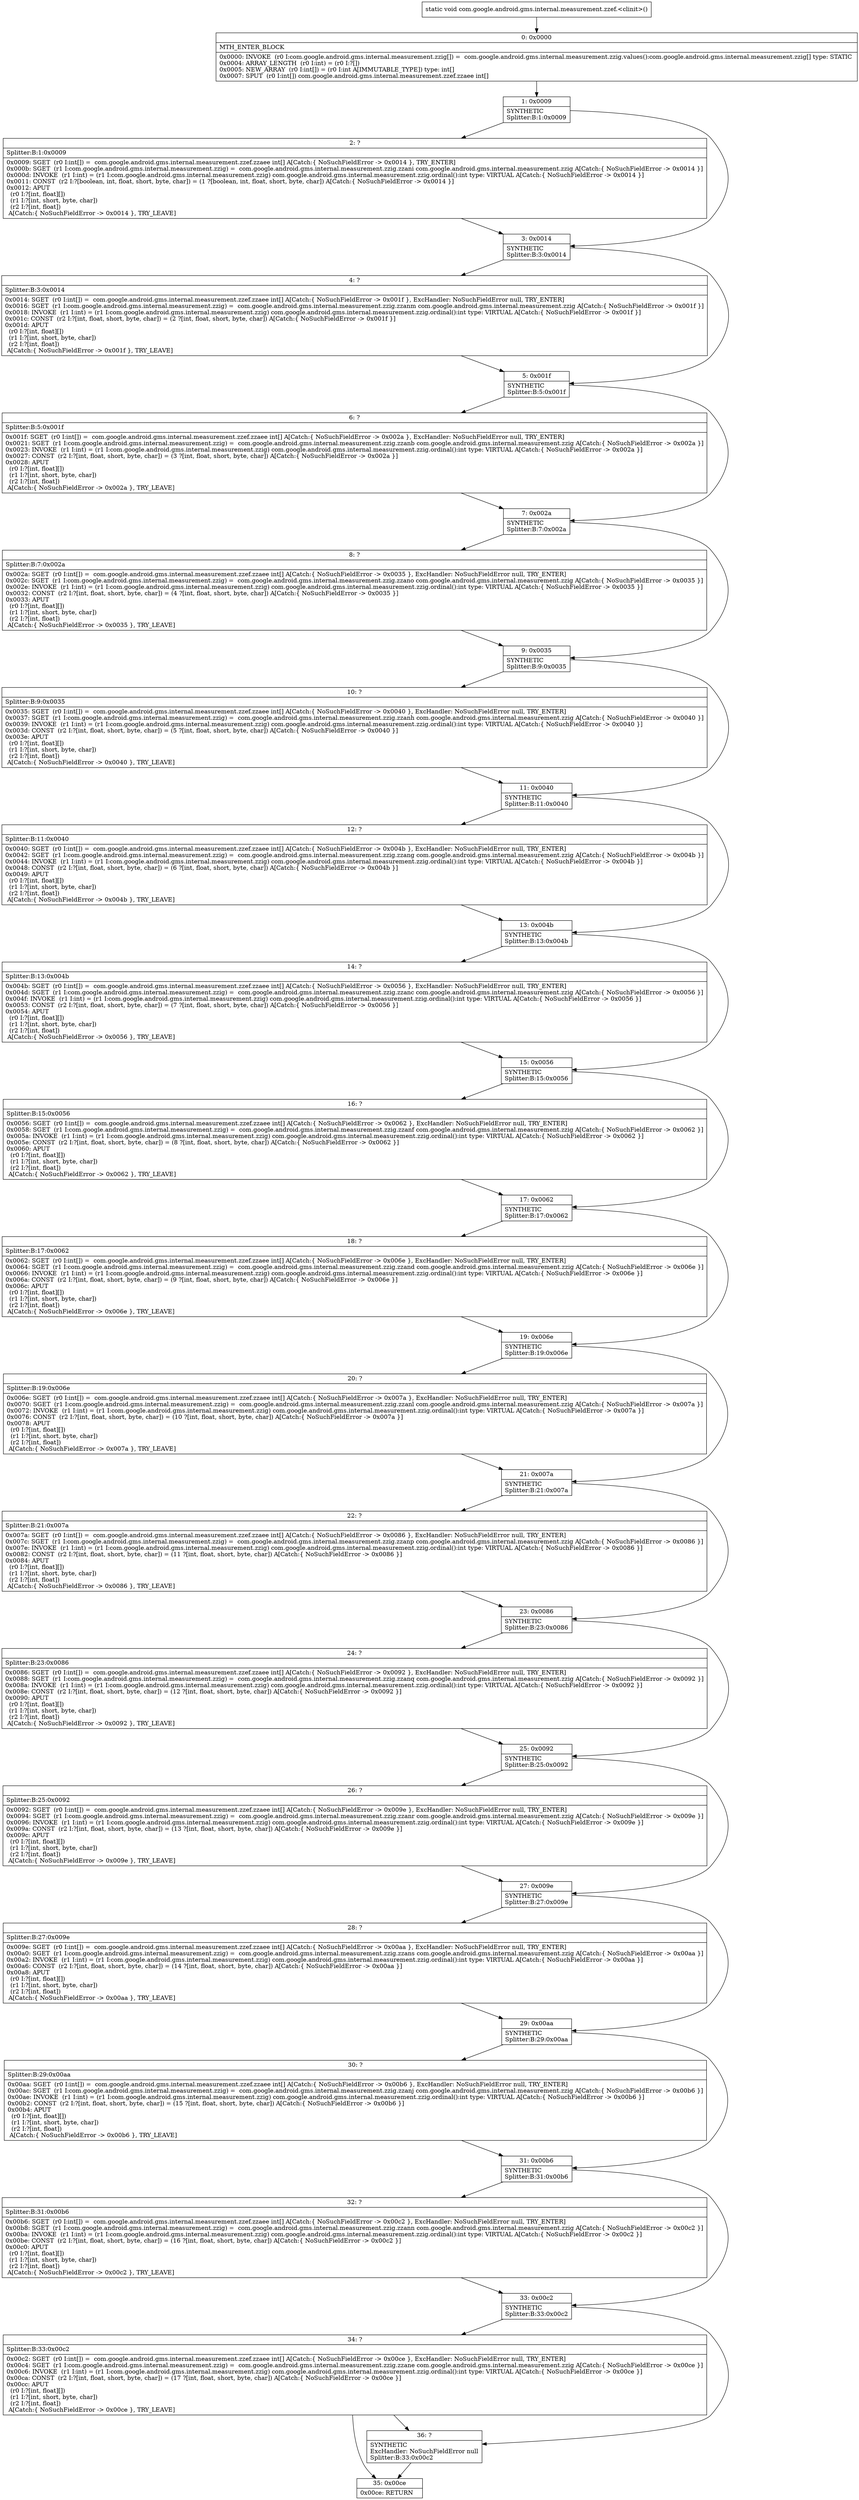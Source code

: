 digraph "CFG forcom.google.android.gms.internal.measurement.zzef.\<clinit\>()V" {
Node_0 [shape=record,label="{0\:\ 0x0000|MTH_ENTER_BLOCK\l|0x0000: INVOKE  (r0 I:com.google.android.gms.internal.measurement.zzig[]) =  com.google.android.gms.internal.measurement.zzig.values():com.google.android.gms.internal.measurement.zzig[] type: STATIC \l0x0004: ARRAY_LENGTH  (r0 I:int) = (r0 I:?[]) \l0x0005: NEW_ARRAY  (r0 I:int[]) = (r0 I:int A[IMMUTABLE_TYPE]) type: int[] \l0x0007: SPUT  (r0 I:int[]) com.google.android.gms.internal.measurement.zzef.zzaee int[] \l}"];
Node_1 [shape=record,label="{1\:\ 0x0009|SYNTHETIC\lSplitter:B:1:0x0009\l}"];
Node_2 [shape=record,label="{2\:\ ?|Splitter:B:1:0x0009\l|0x0009: SGET  (r0 I:int[]) =  com.google.android.gms.internal.measurement.zzef.zzaee int[] A[Catch:\{ NoSuchFieldError \-\> 0x0014 \}, TRY_ENTER]\l0x000b: SGET  (r1 I:com.google.android.gms.internal.measurement.zzig) =  com.google.android.gms.internal.measurement.zzig.zzani com.google.android.gms.internal.measurement.zzig A[Catch:\{ NoSuchFieldError \-\> 0x0014 \}]\l0x000d: INVOKE  (r1 I:int) = (r1 I:com.google.android.gms.internal.measurement.zzig) com.google.android.gms.internal.measurement.zzig.ordinal():int type: VIRTUAL A[Catch:\{ NoSuchFieldError \-\> 0x0014 \}]\l0x0011: CONST  (r2 I:?[boolean, int, float, short, byte, char]) = (1 ?[boolean, int, float, short, byte, char]) A[Catch:\{ NoSuchFieldError \-\> 0x0014 \}]\l0x0012: APUT  \l  (r0 I:?[int, float][])\l  (r1 I:?[int, short, byte, char])\l  (r2 I:?[int, float])\l A[Catch:\{ NoSuchFieldError \-\> 0x0014 \}, TRY_LEAVE]\l}"];
Node_3 [shape=record,label="{3\:\ 0x0014|SYNTHETIC\lSplitter:B:3:0x0014\l}"];
Node_4 [shape=record,label="{4\:\ ?|Splitter:B:3:0x0014\l|0x0014: SGET  (r0 I:int[]) =  com.google.android.gms.internal.measurement.zzef.zzaee int[] A[Catch:\{ NoSuchFieldError \-\> 0x001f \}, ExcHandler: NoSuchFieldError null, TRY_ENTER]\l0x0016: SGET  (r1 I:com.google.android.gms.internal.measurement.zzig) =  com.google.android.gms.internal.measurement.zzig.zzanm com.google.android.gms.internal.measurement.zzig A[Catch:\{ NoSuchFieldError \-\> 0x001f \}]\l0x0018: INVOKE  (r1 I:int) = (r1 I:com.google.android.gms.internal.measurement.zzig) com.google.android.gms.internal.measurement.zzig.ordinal():int type: VIRTUAL A[Catch:\{ NoSuchFieldError \-\> 0x001f \}]\l0x001c: CONST  (r2 I:?[int, float, short, byte, char]) = (2 ?[int, float, short, byte, char]) A[Catch:\{ NoSuchFieldError \-\> 0x001f \}]\l0x001d: APUT  \l  (r0 I:?[int, float][])\l  (r1 I:?[int, short, byte, char])\l  (r2 I:?[int, float])\l A[Catch:\{ NoSuchFieldError \-\> 0x001f \}, TRY_LEAVE]\l}"];
Node_5 [shape=record,label="{5\:\ 0x001f|SYNTHETIC\lSplitter:B:5:0x001f\l}"];
Node_6 [shape=record,label="{6\:\ ?|Splitter:B:5:0x001f\l|0x001f: SGET  (r0 I:int[]) =  com.google.android.gms.internal.measurement.zzef.zzaee int[] A[Catch:\{ NoSuchFieldError \-\> 0x002a \}, ExcHandler: NoSuchFieldError null, TRY_ENTER]\l0x0021: SGET  (r1 I:com.google.android.gms.internal.measurement.zzig) =  com.google.android.gms.internal.measurement.zzig.zzanb com.google.android.gms.internal.measurement.zzig A[Catch:\{ NoSuchFieldError \-\> 0x002a \}]\l0x0023: INVOKE  (r1 I:int) = (r1 I:com.google.android.gms.internal.measurement.zzig) com.google.android.gms.internal.measurement.zzig.ordinal():int type: VIRTUAL A[Catch:\{ NoSuchFieldError \-\> 0x002a \}]\l0x0027: CONST  (r2 I:?[int, float, short, byte, char]) = (3 ?[int, float, short, byte, char]) A[Catch:\{ NoSuchFieldError \-\> 0x002a \}]\l0x0028: APUT  \l  (r0 I:?[int, float][])\l  (r1 I:?[int, short, byte, char])\l  (r2 I:?[int, float])\l A[Catch:\{ NoSuchFieldError \-\> 0x002a \}, TRY_LEAVE]\l}"];
Node_7 [shape=record,label="{7\:\ 0x002a|SYNTHETIC\lSplitter:B:7:0x002a\l}"];
Node_8 [shape=record,label="{8\:\ ?|Splitter:B:7:0x002a\l|0x002a: SGET  (r0 I:int[]) =  com.google.android.gms.internal.measurement.zzef.zzaee int[] A[Catch:\{ NoSuchFieldError \-\> 0x0035 \}, ExcHandler: NoSuchFieldError null, TRY_ENTER]\l0x002c: SGET  (r1 I:com.google.android.gms.internal.measurement.zzig) =  com.google.android.gms.internal.measurement.zzig.zzano com.google.android.gms.internal.measurement.zzig A[Catch:\{ NoSuchFieldError \-\> 0x0035 \}]\l0x002e: INVOKE  (r1 I:int) = (r1 I:com.google.android.gms.internal.measurement.zzig) com.google.android.gms.internal.measurement.zzig.ordinal():int type: VIRTUAL A[Catch:\{ NoSuchFieldError \-\> 0x0035 \}]\l0x0032: CONST  (r2 I:?[int, float, short, byte, char]) = (4 ?[int, float, short, byte, char]) A[Catch:\{ NoSuchFieldError \-\> 0x0035 \}]\l0x0033: APUT  \l  (r0 I:?[int, float][])\l  (r1 I:?[int, short, byte, char])\l  (r2 I:?[int, float])\l A[Catch:\{ NoSuchFieldError \-\> 0x0035 \}, TRY_LEAVE]\l}"];
Node_9 [shape=record,label="{9\:\ 0x0035|SYNTHETIC\lSplitter:B:9:0x0035\l}"];
Node_10 [shape=record,label="{10\:\ ?|Splitter:B:9:0x0035\l|0x0035: SGET  (r0 I:int[]) =  com.google.android.gms.internal.measurement.zzef.zzaee int[] A[Catch:\{ NoSuchFieldError \-\> 0x0040 \}, ExcHandler: NoSuchFieldError null, TRY_ENTER]\l0x0037: SGET  (r1 I:com.google.android.gms.internal.measurement.zzig) =  com.google.android.gms.internal.measurement.zzig.zzanh com.google.android.gms.internal.measurement.zzig A[Catch:\{ NoSuchFieldError \-\> 0x0040 \}]\l0x0039: INVOKE  (r1 I:int) = (r1 I:com.google.android.gms.internal.measurement.zzig) com.google.android.gms.internal.measurement.zzig.ordinal():int type: VIRTUAL A[Catch:\{ NoSuchFieldError \-\> 0x0040 \}]\l0x003d: CONST  (r2 I:?[int, float, short, byte, char]) = (5 ?[int, float, short, byte, char]) A[Catch:\{ NoSuchFieldError \-\> 0x0040 \}]\l0x003e: APUT  \l  (r0 I:?[int, float][])\l  (r1 I:?[int, short, byte, char])\l  (r2 I:?[int, float])\l A[Catch:\{ NoSuchFieldError \-\> 0x0040 \}, TRY_LEAVE]\l}"];
Node_11 [shape=record,label="{11\:\ 0x0040|SYNTHETIC\lSplitter:B:11:0x0040\l}"];
Node_12 [shape=record,label="{12\:\ ?|Splitter:B:11:0x0040\l|0x0040: SGET  (r0 I:int[]) =  com.google.android.gms.internal.measurement.zzef.zzaee int[] A[Catch:\{ NoSuchFieldError \-\> 0x004b \}, ExcHandler: NoSuchFieldError null, TRY_ENTER]\l0x0042: SGET  (r1 I:com.google.android.gms.internal.measurement.zzig) =  com.google.android.gms.internal.measurement.zzig.zzang com.google.android.gms.internal.measurement.zzig A[Catch:\{ NoSuchFieldError \-\> 0x004b \}]\l0x0044: INVOKE  (r1 I:int) = (r1 I:com.google.android.gms.internal.measurement.zzig) com.google.android.gms.internal.measurement.zzig.ordinal():int type: VIRTUAL A[Catch:\{ NoSuchFieldError \-\> 0x004b \}]\l0x0048: CONST  (r2 I:?[int, float, short, byte, char]) = (6 ?[int, float, short, byte, char]) A[Catch:\{ NoSuchFieldError \-\> 0x004b \}]\l0x0049: APUT  \l  (r0 I:?[int, float][])\l  (r1 I:?[int, short, byte, char])\l  (r2 I:?[int, float])\l A[Catch:\{ NoSuchFieldError \-\> 0x004b \}, TRY_LEAVE]\l}"];
Node_13 [shape=record,label="{13\:\ 0x004b|SYNTHETIC\lSplitter:B:13:0x004b\l}"];
Node_14 [shape=record,label="{14\:\ ?|Splitter:B:13:0x004b\l|0x004b: SGET  (r0 I:int[]) =  com.google.android.gms.internal.measurement.zzef.zzaee int[] A[Catch:\{ NoSuchFieldError \-\> 0x0056 \}, ExcHandler: NoSuchFieldError null, TRY_ENTER]\l0x004d: SGET  (r1 I:com.google.android.gms.internal.measurement.zzig) =  com.google.android.gms.internal.measurement.zzig.zzanc com.google.android.gms.internal.measurement.zzig A[Catch:\{ NoSuchFieldError \-\> 0x0056 \}]\l0x004f: INVOKE  (r1 I:int) = (r1 I:com.google.android.gms.internal.measurement.zzig) com.google.android.gms.internal.measurement.zzig.ordinal():int type: VIRTUAL A[Catch:\{ NoSuchFieldError \-\> 0x0056 \}]\l0x0053: CONST  (r2 I:?[int, float, short, byte, char]) = (7 ?[int, float, short, byte, char]) A[Catch:\{ NoSuchFieldError \-\> 0x0056 \}]\l0x0054: APUT  \l  (r0 I:?[int, float][])\l  (r1 I:?[int, short, byte, char])\l  (r2 I:?[int, float])\l A[Catch:\{ NoSuchFieldError \-\> 0x0056 \}, TRY_LEAVE]\l}"];
Node_15 [shape=record,label="{15\:\ 0x0056|SYNTHETIC\lSplitter:B:15:0x0056\l}"];
Node_16 [shape=record,label="{16\:\ ?|Splitter:B:15:0x0056\l|0x0056: SGET  (r0 I:int[]) =  com.google.android.gms.internal.measurement.zzef.zzaee int[] A[Catch:\{ NoSuchFieldError \-\> 0x0062 \}, ExcHandler: NoSuchFieldError null, TRY_ENTER]\l0x0058: SGET  (r1 I:com.google.android.gms.internal.measurement.zzig) =  com.google.android.gms.internal.measurement.zzig.zzanf com.google.android.gms.internal.measurement.zzig A[Catch:\{ NoSuchFieldError \-\> 0x0062 \}]\l0x005a: INVOKE  (r1 I:int) = (r1 I:com.google.android.gms.internal.measurement.zzig) com.google.android.gms.internal.measurement.zzig.ordinal():int type: VIRTUAL A[Catch:\{ NoSuchFieldError \-\> 0x0062 \}]\l0x005e: CONST  (r2 I:?[int, float, short, byte, char]) = (8 ?[int, float, short, byte, char]) A[Catch:\{ NoSuchFieldError \-\> 0x0062 \}]\l0x0060: APUT  \l  (r0 I:?[int, float][])\l  (r1 I:?[int, short, byte, char])\l  (r2 I:?[int, float])\l A[Catch:\{ NoSuchFieldError \-\> 0x0062 \}, TRY_LEAVE]\l}"];
Node_17 [shape=record,label="{17\:\ 0x0062|SYNTHETIC\lSplitter:B:17:0x0062\l}"];
Node_18 [shape=record,label="{18\:\ ?|Splitter:B:17:0x0062\l|0x0062: SGET  (r0 I:int[]) =  com.google.android.gms.internal.measurement.zzef.zzaee int[] A[Catch:\{ NoSuchFieldError \-\> 0x006e \}, ExcHandler: NoSuchFieldError null, TRY_ENTER]\l0x0064: SGET  (r1 I:com.google.android.gms.internal.measurement.zzig) =  com.google.android.gms.internal.measurement.zzig.zzand com.google.android.gms.internal.measurement.zzig A[Catch:\{ NoSuchFieldError \-\> 0x006e \}]\l0x0066: INVOKE  (r1 I:int) = (r1 I:com.google.android.gms.internal.measurement.zzig) com.google.android.gms.internal.measurement.zzig.ordinal():int type: VIRTUAL A[Catch:\{ NoSuchFieldError \-\> 0x006e \}]\l0x006a: CONST  (r2 I:?[int, float, short, byte, char]) = (9 ?[int, float, short, byte, char]) A[Catch:\{ NoSuchFieldError \-\> 0x006e \}]\l0x006c: APUT  \l  (r0 I:?[int, float][])\l  (r1 I:?[int, short, byte, char])\l  (r2 I:?[int, float])\l A[Catch:\{ NoSuchFieldError \-\> 0x006e \}, TRY_LEAVE]\l}"];
Node_19 [shape=record,label="{19\:\ 0x006e|SYNTHETIC\lSplitter:B:19:0x006e\l}"];
Node_20 [shape=record,label="{20\:\ ?|Splitter:B:19:0x006e\l|0x006e: SGET  (r0 I:int[]) =  com.google.android.gms.internal.measurement.zzef.zzaee int[] A[Catch:\{ NoSuchFieldError \-\> 0x007a \}, ExcHandler: NoSuchFieldError null, TRY_ENTER]\l0x0070: SGET  (r1 I:com.google.android.gms.internal.measurement.zzig) =  com.google.android.gms.internal.measurement.zzig.zzanl com.google.android.gms.internal.measurement.zzig A[Catch:\{ NoSuchFieldError \-\> 0x007a \}]\l0x0072: INVOKE  (r1 I:int) = (r1 I:com.google.android.gms.internal.measurement.zzig) com.google.android.gms.internal.measurement.zzig.ordinal():int type: VIRTUAL A[Catch:\{ NoSuchFieldError \-\> 0x007a \}]\l0x0076: CONST  (r2 I:?[int, float, short, byte, char]) = (10 ?[int, float, short, byte, char]) A[Catch:\{ NoSuchFieldError \-\> 0x007a \}]\l0x0078: APUT  \l  (r0 I:?[int, float][])\l  (r1 I:?[int, short, byte, char])\l  (r2 I:?[int, float])\l A[Catch:\{ NoSuchFieldError \-\> 0x007a \}, TRY_LEAVE]\l}"];
Node_21 [shape=record,label="{21\:\ 0x007a|SYNTHETIC\lSplitter:B:21:0x007a\l}"];
Node_22 [shape=record,label="{22\:\ ?|Splitter:B:21:0x007a\l|0x007a: SGET  (r0 I:int[]) =  com.google.android.gms.internal.measurement.zzef.zzaee int[] A[Catch:\{ NoSuchFieldError \-\> 0x0086 \}, ExcHandler: NoSuchFieldError null, TRY_ENTER]\l0x007c: SGET  (r1 I:com.google.android.gms.internal.measurement.zzig) =  com.google.android.gms.internal.measurement.zzig.zzanp com.google.android.gms.internal.measurement.zzig A[Catch:\{ NoSuchFieldError \-\> 0x0086 \}]\l0x007e: INVOKE  (r1 I:int) = (r1 I:com.google.android.gms.internal.measurement.zzig) com.google.android.gms.internal.measurement.zzig.ordinal():int type: VIRTUAL A[Catch:\{ NoSuchFieldError \-\> 0x0086 \}]\l0x0082: CONST  (r2 I:?[int, float, short, byte, char]) = (11 ?[int, float, short, byte, char]) A[Catch:\{ NoSuchFieldError \-\> 0x0086 \}]\l0x0084: APUT  \l  (r0 I:?[int, float][])\l  (r1 I:?[int, short, byte, char])\l  (r2 I:?[int, float])\l A[Catch:\{ NoSuchFieldError \-\> 0x0086 \}, TRY_LEAVE]\l}"];
Node_23 [shape=record,label="{23\:\ 0x0086|SYNTHETIC\lSplitter:B:23:0x0086\l}"];
Node_24 [shape=record,label="{24\:\ ?|Splitter:B:23:0x0086\l|0x0086: SGET  (r0 I:int[]) =  com.google.android.gms.internal.measurement.zzef.zzaee int[] A[Catch:\{ NoSuchFieldError \-\> 0x0092 \}, ExcHandler: NoSuchFieldError null, TRY_ENTER]\l0x0088: SGET  (r1 I:com.google.android.gms.internal.measurement.zzig) =  com.google.android.gms.internal.measurement.zzig.zzanq com.google.android.gms.internal.measurement.zzig A[Catch:\{ NoSuchFieldError \-\> 0x0092 \}]\l0x008a: INVOKE  (r1 I:int) = (r1 I:com.google.android.gms.internal.measurement.zzig) com.google.android.gms.internal.measurement.zzig.ordinal():int type: VIRTUAL A[Catch:\{ NoSuchFieldError \-\> 0x0092 \}]\l0x008e: CONST  (r2 I:?[int, float, short, byte, char]) = (12 ?[int, float, short, byte, char]) A[Catch:\{ NoSuchFieldError \-\> 0x0092 \}]\l0x0090: APUT  \l  (r0 I:?[int, float][])\l  (r1 I:?[int, short, byte, char])\l  (r2 I:?[int, float])\l A[Catch:\{ NoSuchFieldError \-\> 0x0092 \}, TRY_LEAVE]\l}"];
Node_25 [shape=record,label="{25\:\ 0x0092|SYNTHETIC\lSplitter:B:25:0x0092\l}"];
Node_26 [shape=record,label="{26\:\ ?|Splitter:B:25:0x0092\l|0x0092: SGET  (r0 I:int[]) =  com.google.android.gms.internal.measurement.zzef.zzaee int[] A[Catch:\{ NoSuchFieldError \-\> 0x009e \}, ExcHandler: NoSuchFieldError null, TRY_ENTER]\l0x0094: SGET  (r1 I:com.google.android.gms.internal.measurement.zzig) =  com.google.android.gms.internal.measurement.zzig.zzanr com.google.android.gms.internal.measurement.zzig A[Catch:\{ NoSuchFieldError \-\> 0x009e \}]\l0x0096: INVOKE  (r1 I:int) = (r1 I:com.google.android.gms.internal.measurement.zzig) com.google.android.gms.internal.measurement.zzig.ordinal():int type: VIRTUAL A[Catch:\{ NoSuchFieldError \-\> 0x009e \}]\l0x009a: CONST  (r2 I:?[int, float, short, byte, char]) = (13 ?[int, float, short, byte, char]) A[Catch:\{ NoSuchFieldError \-\> 0x009e \}]\l0x009c: APUT  \l  (r0 I:?[int, float][])\l  (r1 I:?[int, short, byte, char])\l  (r2 I:?[int, float])\l A[Catch:\{ NoSuchFieldError \-\> 0x009e \}, TRY_LEAVE]\l}"];
Node_27 [shape=record,label="{27\:\ 0x009e|SYNTHETIC\lSplitter:B:27:0x009e\l}"];
Node_28 [shape=record,label="{28\:\ ?|Splitter:B:27:0x009e\l|0x009e: SGET  (r0 I:int[]) =  com.google.android.gms.internal.measurement.zzef.zzaee int[] A[Catch:\{ NoSuchFieldError \-\> 0x00aa \}, ExcHandler: NoSuchFieldError null, TRY_ENTER]\l0x00a0: SGET  (r1 I:com.google.android.gms.internal.measurement.zzig) =  com.google.android.gms.internal.measurement.zzig.zzans com.google.android.gms.internal.measurement.zzig A[Catch:\{ NoSuchFieldError \-\> 0x00aa \}]\l0x00a2: INVOKE  (r1 I:int) = (r1 I:com.google.android.gms.internal.measurement.zzig) com.google.android.gms.internal.measurement.zzig.ordinal():int type: VIRTUAL A[Catch:\{ NoSuchFieldError \-\> 0x00aa \}]\l0x00a6: CONST  (r2 I:?[int, float, short, byte, char]) = (14 ?[int, float, short, byte, char]) A[Catch:\{ NoSuchFieldError \-\> 0x00aa \}]\l0x00a8: APUT  \l  (r0 I:?[int, float][])\l  (r1 I:?[int, short, byte, char])\l  (r2 I:?[int, float])\l A[Catch:\{ NoSuchFieldError \-\> 0x00aa \}, TRY_LEAVE]\l}"];
Node_29 [shape=record,label="{29\:\ 0x00aa|SYNTHETIC\lSplitter:B:29:0x00aa\l}"];
Node_30 [shape=record,label="{30\:\ ?|Splitter:B:29:0x00aa\l|0x00aa: SGET  (r0 I:int[]) =  com.google.android.gms.internal.measurement.zzef.zzaee int[] A[Catch:\{ NoSuchFieldError \-\> 0x00b6 \}, ExcHandler: NoSuchFieldError null, TRY_ENTER]\l0x00ac: SGET  (r1 I:com.google.android.gms.internal.measurement.zzig) =  com.google.android.gms.internal.measurement.zzig.zzanj com.google.android.gms.internal.measurement.zzig A[Catch:\{ NoSuchFieldError \-\> 0x00b6 \}]\l0x00ae: INVOKE  (r1 I:int) = (r1 I:com.google.android.gms.internal.measurement.zzig) com.google.android.gms.internal.measurement.zzig.ordinal():int type: VIRTUAL A[Catch:\{ NoSuchFieldError \-\> 0x00b6 \}]\l0x00b2: CONST  (r2 I:?[int, float, short, byte, char]) = (15 ?[int, float, short, byte, char]) A[Catch:\{ NoSuchFieldError \-\> 0x00b6 \}]\l0x00b4: APUT  \l  (r0 I:?[int, float][])\l  (r1 I:?[int, short, byte, char])\l  (r2 I:?[int, float])\l A[Catch:\{ NoSuchFieldError \-\> 0x00b6 \}, TRY_LEAVE]\l}"];
Node_31 [shape=record,label="{31\:\ 0x00b6|SYNTHETIC\lSplitter:B:31:0x00b6\l}"];
Node_32 [shape=record,label="{32\:\ ?|Splitter:B:31:0x00b6\l|0x00b6: SGET  (r0 I:int[]) =  com.google.android.gms.internal.measurement.zzef.zzaee int[] A[Catch:\{ NoSuchFieldError \-\> 0x00c2 \}, ExcHandler: NoSuchFieldError null, TRY_ENTER]\l0x00b8: SGET  (r1 I:com.google.android.gms.internal.measurement.zzig) =  com.google.android.gms.internal.measurement.zzig.zzann com.google.android.gms.internal.measurement.zzig A[Catch:\{ NoSuchFieldError \-\> 0x00c2 \}]\l0x00ba: INVOKE  (r1 I:int) = (r1 I:com.google.android.gms.internal.measurement.zzig) com.google.android.gms.internal.measurement.zzig.ordinal():int type: VIRTUAL A[Catch:\{ NoSuchFieldError \-\> 0x00c2 \}]\l0x00be: CONST  (r2 I:?[int, float, short, byte, char]) = (16 ?[int, float, short, byte, char]) A[Catch:\{ NoSuchFieldError \-\> 0x00c2 \}]\l0x00c0: APUT  \l  (r0 I:?[int, float][])\l  (r1 I:?[int, short, byte, char])\l  (r2 I:?[int, float])\l A[Catch:\{ NoSuchFieldError \-\> 0x00c2 \}, TRY_LEAVE]\l}"];
Node_33 [shape=record,label="{33\:\ 0x00c2|SYNTHETIC\lSplitter:B:33:0x00c2\l}"];
Node_34 [shape=record,label="{34\:\ ?|Splitter:B:33:0x00c2\l|0x00c2: SGET  (r0 I:int[]) =  com.google.android.gms.internal.measurement.zzef.zzaee int[] A[Catch:\{ NoSuchFieldError \-\> 0x00ce \}, ExcHandler: NoSuchFieldError null, TRY_ENTER]\l0x00c4: SGET  (r1 I:com.google.android.gms.internal.measurement.zzig) =  com.google.android.gms.internal.measurement.zzig.zzane com.google.android.gms.internal.measurement.zzig A[Catch:\{ NoSuchFieldError \-\> 0x00ce \}]\l0x00c6: INVOKE  (r1 I:int) = (r1 I:com.google.android.gms.internal.measurement.zzig) com.google.android.gms.internal.measurement.zzig.ordinal():int type: VIRTUAL A[Catch:\{ NoSuchFieldError \-\> 0x00ce \}]\l0x00ca: CONST  (r2 I:?[int, float, short, byte, char]) = (17 ?[int, float, short, byte, char]) A[Catch:\{ NoSuchFieldError \-\> 0x00ce \}]\l0x00cc: APUT  \l  (r0 I:?[int, float][])\l  (r1 I:?[int, short, byte, char])\l  (r2 I:?[int, float])\l A[Catch:\{ NoSuchFieldError \-\> 0x00ce \}, TRY_LEAVE]\l}"];
Node_35 [shape=record,label="{35\:\ 0x00ce|0x00ce: RETURN   \l}"];
Node_36 [shape=record,label="{36\:\ ?|SYNTHETIC\lExcHandler: NoSuchFieldError null\lSplitter:B:33:0x00c2\l}"];
MethodNode[shape=record,label="{static void com.google.android.gms.internal.measurement.zzef.\<clinit\>() }"];
MethodNode -> Node_0;
Node_0 -> Node_1;
Node_1 -> Node_2;
Node_1 -> Node_3;
Node_2 -> Node_3;
Node_3 -> Node_4;
Node_3 -> Node_5;
Node_4 -> Node_5;
Node_5 -> Node_6;
Node_5 -> Node_7;
Node_6 -> Node_7;
Node_7 -> Node_8;
Node_7 -> Node_9;
Node_8 -> Node_9;
Node_9 -> Node_10;
Node_9 -> Node_11;
Node_10 -> Node_11;
Node_11 -> Node_12;
Node_11 -> Node_13;
Node_12 -> Node_13;
Node_13 -> Node_14;
Node_13 -> Node_15;
Node_14 -> Node_15;
Node_15 -> Node_16;
Node_15 -> Node_17;
Node_16 -> Node_17;
Node_17 -> Node_18;
Node_17 -> Node_19;
Node_18 -> Node_19;
Node_19 -> Node_20;
Node_19 -> Node_21;
Node_20 -> Node_21;
Node_21 -> Node_22;
Node_21 -> Node_23;
Node_22 -> Node_23;
Node_23 -> Node_24;
Node_23 -> Node_25;
Node_24 -> Node_25;
Node_25 -> Node_26;
Node_25 -> Node_27;
Node_26 -> Node_27;
Node_27 -> Node_28;
Node_27 -> Node_29;
Node_28 -> Node_29;
Node_29 -> Node_30;
Node_29 -> Node_31;
Node_30 -> Node_31;
Node_31 -> Node_32;
Node_31 -> Node_33;
Node_32 -> Node_33;
Node_33 -> Node_34;
Node_33 -> Node_36;
Node_34 -> Node_35;
Node_34 -> Node_36;
Node_36 -> Node_35;
}

